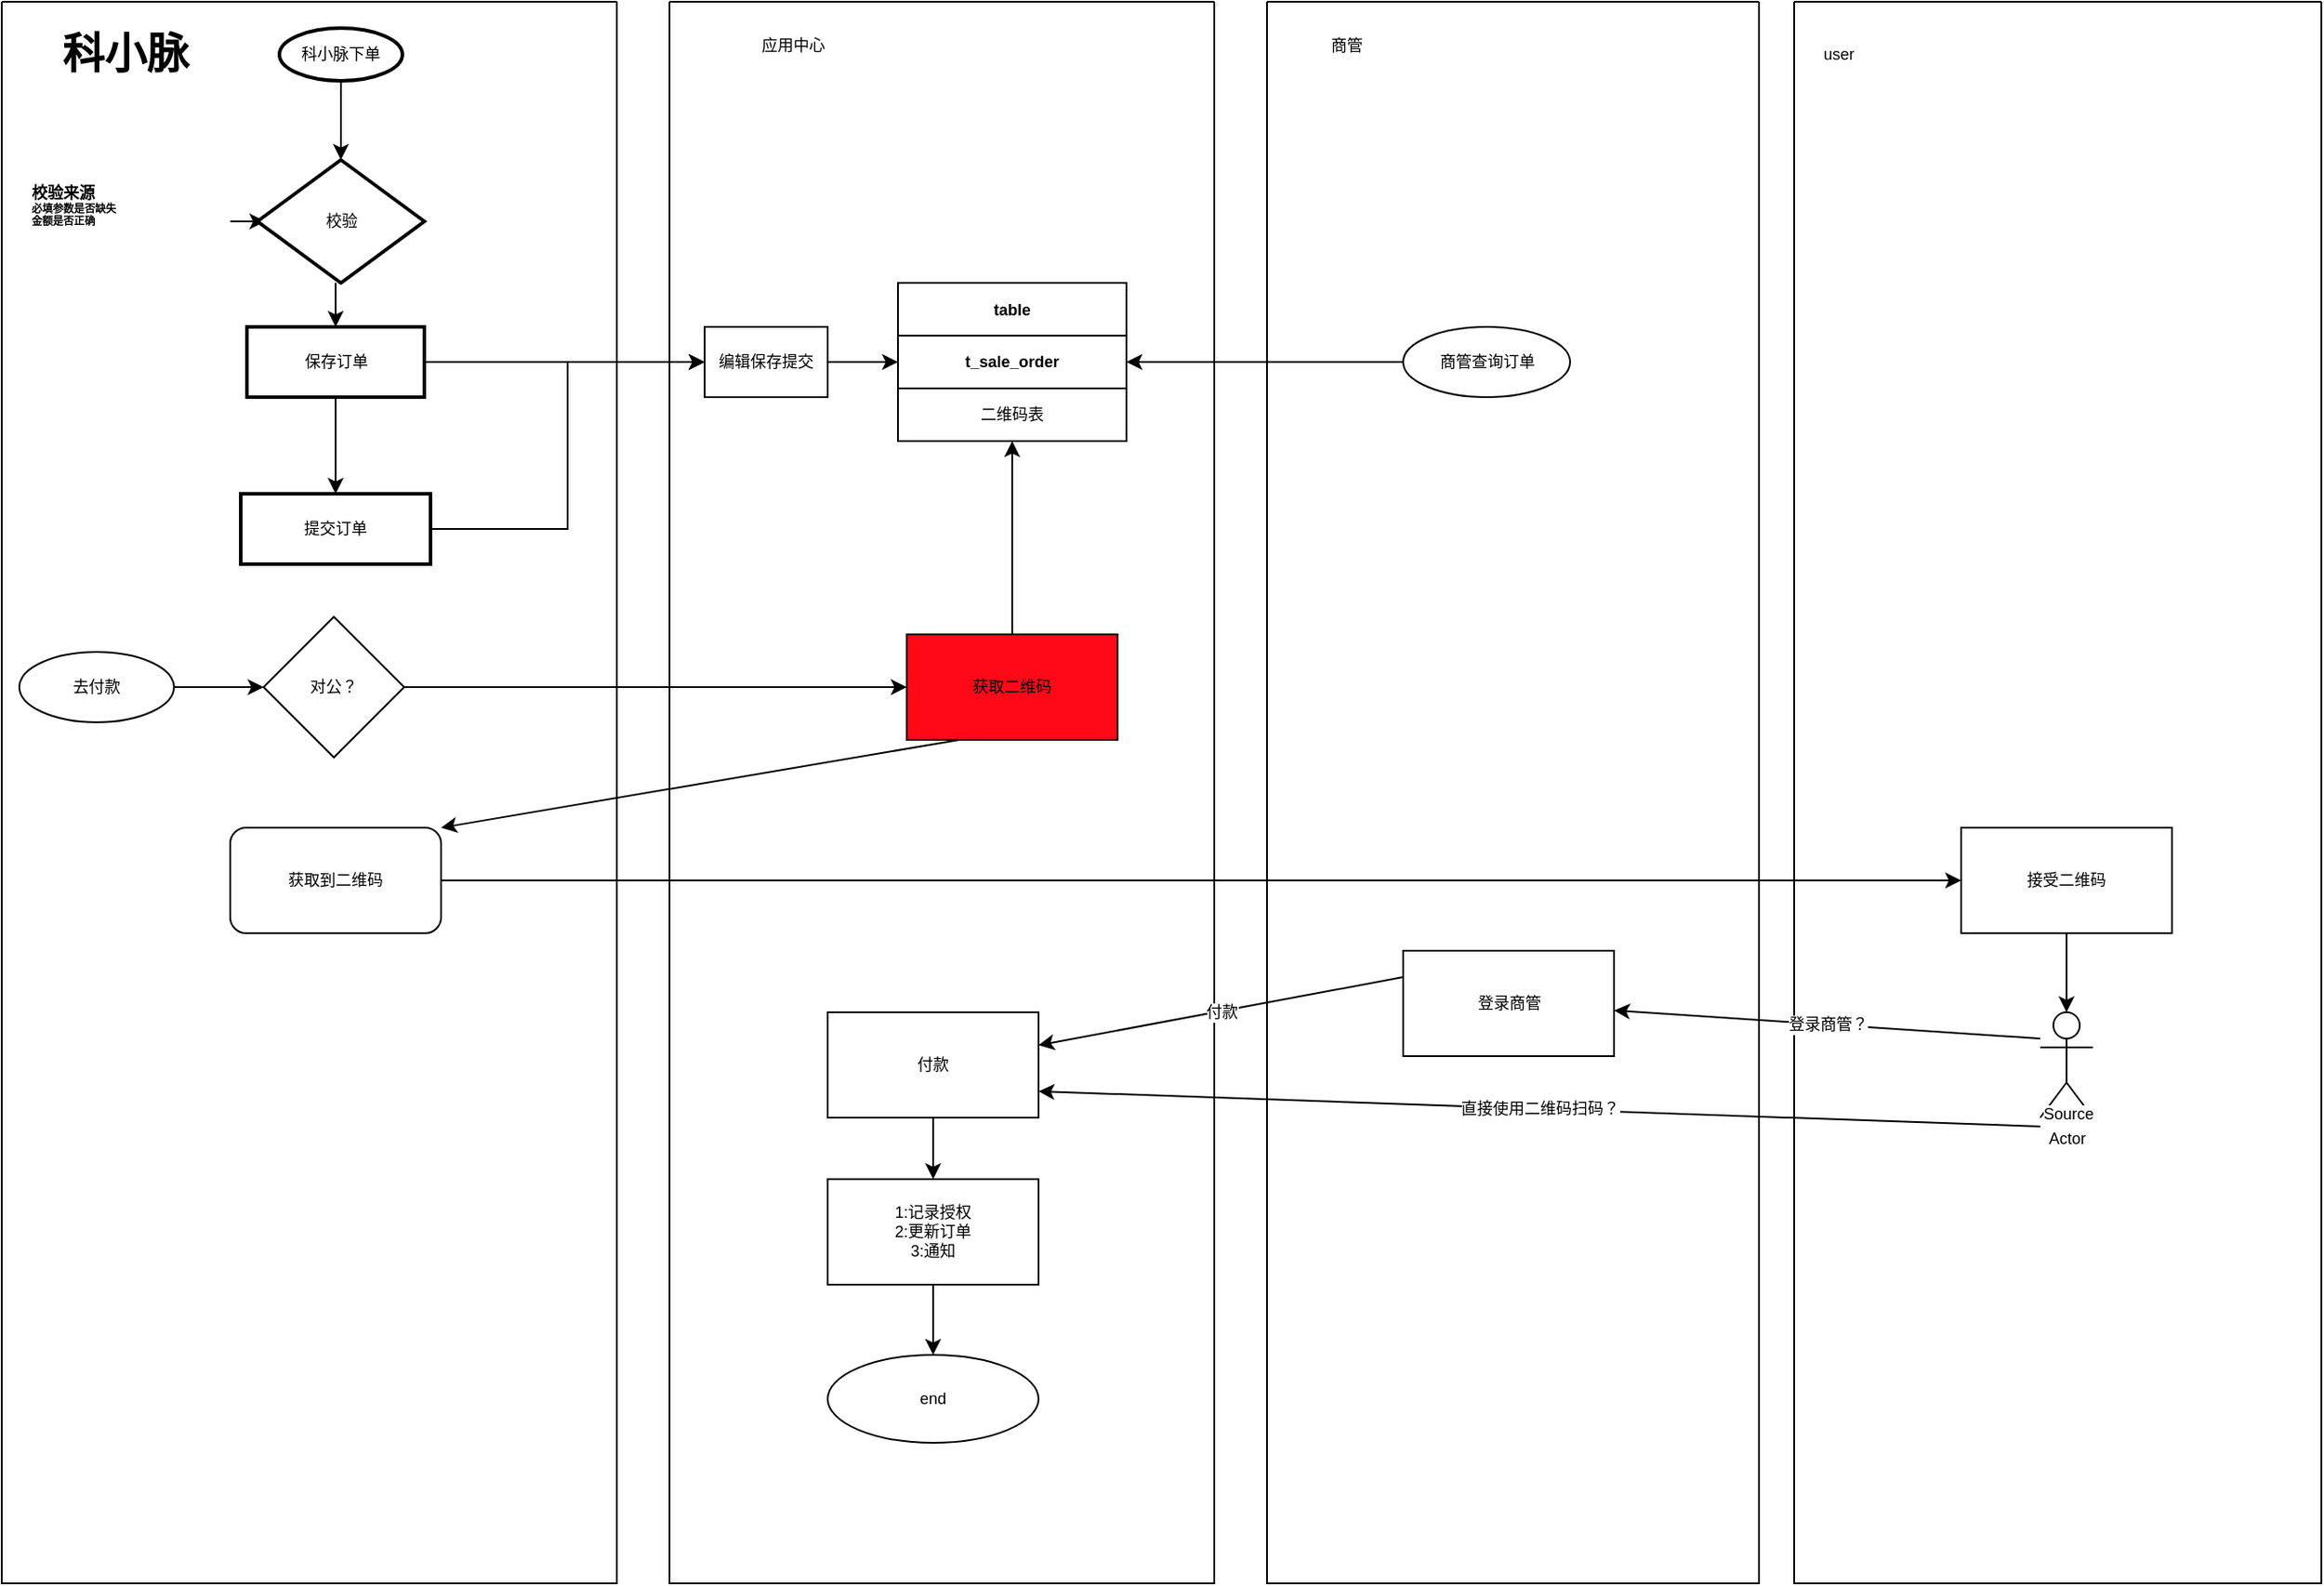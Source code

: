 <mxfile version="20.3.0" type="github" pages="2">
  <diagram id="nJ4NriYWZQOlwDWQ8X4A" name="第 1 页">
    <mxGraphModel dx="1635" dy="866" grid="1" gridSize="10" guides="1" tooltips="1" connect="1" arrows="1" fold="1" page="1" pageScale="1" pageWidth="827" pageHeight="1169" math="0" shadow="0">
      <root>
        <mxCell id="0" />
        <mxCell id="1" parent="0" />
        <mxCell id="leymJcA2bFhnZeu5qbBw-14" style="edgeStyle=orthogonalEdgeStyle;rounded=0;orthogonalLoop=1;jettySize=auto;html=1;fontSize=9;" edge="1" parent="1" source="leymJcA2bFhnZeu5qbBw-13">
          <mxGeometry relative="1" as="geometry">
            <mxPoint x="180" y="135" as="targetPoint" />
          </mxGeometry>
        </mxCell>
        <mxCell id="leymJcA2bFhnZeu5qbBw-13" value="&lt;h6&gt;&lt;span style=&quot;font-size: 9px;&quot;&gt;校验来源&lt;br&gt;&lt;/span&gt;必填参数是否缺失&lt;br&gt;金额是否正确&lt;/h6&gt;" style="text;html=1;strokeColor=none;fillColor=none;spacing=5;spacingTop=-20;whiteSpace=wrap;overflow=hidden;rounded=0;fontSize=9;align=left;" vertex="1" parent="1">
          <mxGeometry x="41.5" y="110" width="118.5" height="50" as="geometry" />
        </mxCell>
        <mxCell id="leymJcA2bFhnZeu5qbBw-15" value="" style="swimlane;startSize=0;fontSize=9;" vertex="1" parent="1">
          <mxGeometry x="30" y="10" width="350" height="900" as="geometry" />
        </mxCell>
        <mxCell id="leymJcA2bFhnZeu5qbBw-16" value="提交订单" style="whiteSpace=wrap;html=1;fontSize=9;strokeWidth=2;" vertex="1" parent="leymJcA2bFhnZeu5qbBw-15">
          <mxGeometry x="136" y="280" width="108" height="40" as="geometry" />
        </mxCell>
        <mxCell id="leymJcA2bFhnZeu5qbBw-10" value="保存订单" style="whiteSpace=wrap;html=1;strokeWidth=2;fontSize=9;" vertex="1" parent="leymJcA2bFhnZeu5qbBw-15">
          <mxGeometry x="139.5" y="185" width="101" height="40" as="geometry" />
        </mxCell>
        <mxCell id="leymJcA2bFhnZeu5qbBw-17" value="" style="edgeStyle=orthogonalEdgeStyle;rounded=0;orthogonalLoop=1;jettySize=auto;html=1;fontSize=9;" edge="1" parent="leymJcA2bFhnZeu5qbBw-15" source="leymJcA2bFhnZeu5qbBw-10" target="leymJcA2bFhnZeu5qbBw-16">
          <mxGeometry relative="1" as="geometry" />
        </mxCell>
        <mxCell id="leymJcA2bFhnZeu5qbBw-20" value="科小脉" style="text;strokeColor=none;fillColor=none;html=1;fontSize=24;fontStyle=1;verticalAlign=middle;align=center;" vertex="1" parent="leymJcA2bFhnZeu5qbBw-15">
          <mxGeometry x="20" y="10" width="100" height="40" as="geometry" />
        </mxCell>
        <mxCell id="_Eu2hM_qRRUippqlijbD-3" style="edgeStyle=orthogonalEdgeStyle;rounded=0;orthogonalLoop=1;jettySize=auto;html=1;exitX=1;exitY=0.5;exitDx=0;exitDy=0;fontSize=9;" edge="1" parent="leymJcA2bFhnZeu5qbBw-15" source="leymJcA2bFhnZeu5qbBw-46" target="leymJcA2bFhnZeu5qbBw-49">
          <mxGeometry relative="1" as="geometry" />
        </mxCell>
        <mxCell id="leymJcA2bFhnZeu5qbBw-46" value="去付款" style="ellipse;whiteSpace=wrap;html=1;fontSize=9;" vertex="1" parent="leymJcA2bFhnZeu5qbBw-15">
          <mxGeometry x="10" y="370" width="88" height="40" as="geometry" />
        </mxCell>
        <mxCell id="leymJcA2bFhnZeu5qbBw-49" value="对公？" style="rhombus;whiteSpace=wrap;html=1;fontSize=9;" vertex="1" parent="leymJcA2bFhnZeu5qbBw-15">
          <mxGeometry x="149" y="350" width="80" height="80" as="geometry" />
        </mxCell>
        <mxCell id="_Eu2hM_qRRUippqlijbD-10" value="获取到二维码" style="rounded=1;whiteSpace=wrap;html=1;labelBackgroundColor=#FFFFFF;fontSize=9;fillColor=#FFFFFF;gradientColor=none;" vertex="1" parent="leymJcA2bFhnZeu5qbBw-15">
          <mxGeometry x="130" y="470" width="120" height="60" as="geometry" />
        </mxCell>
        <mxCell id="leymJcA2bFhnZeu5qbBw-5" value="校验" style="strokeWidth=2;html=1;shape=mxgraph.flowchart.decision;whiteSpace=wrap;fontSize=9;" vertex="1" parent="leymJcA2bFhnZeu5qbBw-15">
          <mxGeometry x="145.5" y="90" width="95" height="70" as="geometry" />
        </mxCell>
        <mxCell id="leymJcA2bFhnZeu5qbBw-1" value="&lt;h6 style=&quot;font-size: 9px;&quot;&gt;&lt;font style=&quot;font-weight: normal; font-size: 9px;&quot;&gt;科小脉下单&lt;/font&gt;&lt;/h6&gt;" style="strokeWidth=2;html=1;shape=mxgraph.flowchart.start_1;whiteSpace=wrap;fontSize=9;" vertex="1" parent="leymJcA2bFhnZeu5qbBw-15">
          <mxGeometry x="158" y="15" width="70" height="30" as="geometry" />
        </mxCell>
        <mxCell id="_Eu2hM_qRRUippqlijbD-63" value="" style="endArrow=classic;html=1;rounded=0;fontSize=9;entryX=0.5;entryY=0;entryDx=0;entryDy=0;" edge="1" parent="leymJcA2bFhnZeu5qbBw-15" target="leymJcA2bFhnZeu5qbBw-10">
          <mxGeometry relative="1" as="geometry">
            <mxPoint x="190" y="160" as="sourcePoint" />
            <mxPoint x="290" y="160" as="targetPoint" />
          </mxGeometry>
        </mxCell>
        <mxCell id="_Eu2hM_qRRUippqlijbD-64" value="" style="edgeLabel;resizable=0;html=1;align=center;verticalAlign=middle;labelBackgroundColor=#FFFFFF;fontSize=9;fillColor=#FFFFFF;gradientColor=none;" connectable="0" vertex="1" parent="_Eu2hM_qRRUippqlijbD-63">
          <mxGeometry relative="1" as="geometry" />
        </mxCell>
        <mxCell id="_Eu2hM_qRRUippqlijbD-66" value="" style="endArrow=classic;html=1;rounded=0;fontSize=9;entryX=0.5;entryY=0;entryDx=0;entryDy=0;entryPerimeter=0;" edge="1" parent="leymJcA2bFhnZeu5qbBw-15" source="leymJcA2bFhnZeu5qbBw-1" target="leymJcA2bFhnZeu5qbBw-5">
          <mxGeometry relative="1" as="geometry">
            <mxPoint x="163" y="35" as="sourcePoint" />
            <mxPoint x="223" y="155" as="targetPoint" />
          </mxGeometry>
        </mxCell>
        <mxCell id="_Eu2hM_qRRUippqlijbD-67" value="" style="edgeLabel;resizable=0;html=1;align=center;verticalAlign=middle;labelBackgroundColor=#FFFFFF;fontSize=9;fillColor=#FFFFFF;gradientColor=none;" connectable="0" vertex="1" parent="_Eu2hM_qRRUippqlijbD-66">
          <mxGeometry relative="1" as="geometry" />
        </mxCell>
        <mxCell id="leymJcA2bFhnZeu5qbBw-23" style="edgeStyle=orthogonalEdgeStyle;rounded=0;orthogonalLoop=1;jettySize=auto;html=1;exitX=1;exitY=0.5;exitDx=0;exitDy=0;entryX=0;entryY=0.5;entryDx=0;entryDy=0;fontSize=9;" edge="1" parent="1" source="leymJcA2bFhnZeu5qbBw-10" target="leymJcA2bFhnZeu5qbBw-22">
          <mxGeometry relative="1" as="geometry">
            <Array as="points">
              <mxPoint x="270" y="215" />
            </Array>
          </mxGeometry>
        </mxCell>
        <mxCell id="leymJcA2bFhnZeu5qbBw-24" style="edgeStyle=orthogonalEdgeStyle;rounded=0;orthogonalLoop=1;jettySize=auto;html=1;entryX=0;entryY=0.5;entryDx=0;entryDy=0;fontSize=9;" edge="1" parent="1" source="leymJcA2bFhnZeu5qbBw-16" target="leymJcA2bFhnZeu5qbBw-22">
          <mxGeometry relative="1" as="geometry" />
        </mxCell>
        <mxCell id="leymJcA2bFhnZeu5qbBw-28" value="" style="swimlane;startSize=0;fontSize=9;" vertex="1" parent="1">
          <mxGeometry x="750" y="10" width="280" height="900" as="geometry" />
        </mxCell>
        <mxCell id="leymJcA2bFhnZeu5qbBw-29" value="商管" style="text;html=1;align=center;verticalAlign=middle;resizable=0;points=[];autosize=1;strokeColor=none;fillColor=none;fontSize=9;" vertex="1" parent="leymJcA2bFhnZeu5qbBw-28">
          <mxGeometry x="20" y="10" width="50" height="30" as="geometry" />
        </mxCell>
        <mxCell id="leymJcA2bFhnZeu5qbBw-57" value="商管查询订单" style="ellipse;whiteSpace=wrap;html=1;fontSize=9;" vertex="1" parent="leymJcA2bFhnZeu5qbBw-28">
          <mxGeometry x="77.5" y="185" width="95" height="40" as="geometry" />
        </mxCell>
        <mxCell id="_Eu2hM_qRRUippqlijbD-18" value="登录商管" style="rounded=0;whiteSpace=wrap;html=1;labelBackgroundColor=#FFFFFF;fontSize=9;fillColor=#FFFFFF;gradientColor=none;" vertex="1" parent="leymJcA2bFhnZeu5qbBw-28">
          <mxGeometry x="77.5" y="540" width="120" height="60" as="geometry" />
        </mxCell>
        <mxCell id="leymJcA2bFhnZeu5qbBw-21" value="应用中心" style="text;html=1;align=center;verticalAlign=middle;resizable=0;points=[];autosize=1;strokeColor=none;fillColor=none;fontSize=9;" vertex="1" parent="1">
          <mxGeometry x="440" y="20" width="80" height="30" as="geometry" />
        </mxCell>
        <mxCell id="leymJcA2bFhnZeu5qbBw-58" style="edgeStyle=orthogonalEdgeStyle;rounded=0;orthogonalLoop=1;jettySize=auto;html=1;entryX=1;entryY=0.5;entryDx=0;entryDy=0;fontSize=9;" edge="1" parent="1" source="leymJcA2bFhnZeu5qbBw-57" target="leymJcA2bFhnZeu5qbBw-31">
          <mxGeometry relative="1" as="geometry" />
        </mxCell>
        <mxCell id="leymJcA2bFhnZeu5qbBw-66" value="" style="swimlane;startSize=0;fontSize=9;" vertex="1" parent="1">
          <mxGeometry x="1050" y="10" width="300" height="900" as="geometry" />
        </mxCell>
        <mxCell id="leymJcA2bFhnZeu5qbBw-67" value="user" style="text;html=1;align=center;verticalAlign=middle;resizable=0;points=[];autosize=1;strokeColor=none;fillColor=none;fontSize=9;" vertex="1" parent="leymJcA2bFhnZeu5qbBw-66">
          <mxGeometry y="15" width="50" height="30" as="geometry" />
        </mxCell>
        <mxCell id="_Eu2hM_qRRUippqlijbD-58" style="edgeStyle=orthogonalEdgeStyle;rounded=0;orthogonalLoop=1;jettySize=auto;html=1;entryX=0.5;entryY=0;entryDx=0;entryDy=0;entryPerimeter=0;fontSize=9;" edge="1" parent="leymJcA2bFhnZeu5qbBw-66" source="_Eu2hM_qRRUippqlijbD-15" target="_Eu2hM_qRRUippqlijbD-17">
          <mxGeometry relative="1" as="geometry" />
        </mxCell>
        <mxCell id="_Eu2hM_qRRUippqlijbD-15" value="接受二维码" style="rounded=0;whiteSpace=wrap;html=1;labelBackgroundColor=#FFFFFF;fontSize=9;fillColor=#FFFFFF;gradientColor=none;" vertex="1" parent="leymJcA2bFhnZeu5qbBw-66">
          <mxGeometry x="95" y="470" width="120" height="60" as="geometry" />
        </mxCell>
        <mxCell id="_Eu2hM_qRRUippqlijbD-17" value="Actor" style="shape=umlActor;verticalLabelPosition=bottom;verticalAlign=top;html=1;outlineConnect=0;labelBackgroundColor=#FFFFFF;fontSize=9;fillColor=#FFFFFF;gradientColor=none;" vertex="1" parent="leymJcA2bFhnZeu5qbBw-66">
          <mxGeometry x="140" y="575" width="30" height="60" as="geometry" />
        </mxCell>
        <mxCell id="_Eu2hM_qRRUippqlijbD-19" value="" style="endArrow=classic;html=1;rounded=0;fontSize=9;" edge="1" parent="leymJcA2bFhnZeu5qbBw-66" target="_Eu2hM_qRRUippqlijbD-18">
          <mxGeometry relative="1" as="geometry">
            <mxPoint x="140" y="590" as="sourcePoint" />
            <mxPoint x="240" y="590" as="targetPoint" />
          </mxGeometry>
        </mxCell>
        <mxCell id="_Eu2hM_qRRUippqlijbD-20" value="登录商管？" style="edgeLabel;resizable=0;html=1;align=center;verticalAlign=middle;labelBackgroundColor=#FFFFFF;fontSize=9;fillColor=#FFFFFF;gradientColor=none;" connectable="0" vertex="1" parent="_Eu2hM_qRRUippqlijbD-19">
          <mxGeometry relative="1" as="geometry" />
        </mxCell>
        <mxCell id="_Eu2hM_qRRUippqlijbD-53" value="" style="endArrow=classic;html=1;rounded=0;fontSize=9;entryX=1;entryY=0.75;entryDx=0;entryDy=0;" edge="1" parent="leymJcA2bFhnZeu5qbBw-66" target="_Eu2hM_qRRUippqlijbD-51">
          <mxGeometry relative="1" as="geometry">
            <mxPoint x="140" y="640" as="sourcePoint" />
            <mxPoint x="300" y="640" as="targetPoint" />
          </mxGeometry>
        </mxCell>
        <mxCell id="_Eu2hM_qRRUippqlijbD-54" value="直接使用二维码扫码？" style="edgeLabel;resizable=0;html=1;align=center;verticalAlign=middle;labelBackgroundColor=#FFFFFF;fontSize=9;fillColor=#FFFFFF;gradientColor=none;" connectable="0" vertex="1" parent="_Eu2hM_qRRUippqlijbD-53">
          <mxGeometry relative="1" as="geometry" />
        </mxCell>
        <mxCell id="_Eu2hM_qRRUippqlijbD-55" value="Source" style="edgeLabel;resizable=0;html=1;align=left;verticalAlign=bottom;labelBackgroundColor=#FFFFFF;fontSize=9;fillColor=#FFFFFF;gradientColor=none;" connectable="0" vertex="1" parent="_Eu2hM_qRRUippqlijbD-53">
          <mxGeometry x="-1" relative="1" as="geometry" />
        </mxCell>
        <mxCell id="leymJcA2bFhnZeu5qbBw-19" value="" style="swimlane;startSize=0;fontSize=9;container=0;fillColor=#FF0818;labelBackgroundColor=#FF0818;" vertex="1" parent="1">
          <mxGeometry x="410" y="10" width="310" height="900" as="geometry" />
        </mxCell>
        <mxCell id="_Eu2hM_qRRUippqlijbD-59" style="edgeStyle=orthogonalEdgeStyle;rounded=0;orthogonalLoop=1;jettySize=auto;html=1;entryX=0;entryY=0.5;entryDx=0;entryDy=0;fontSize=9;" edge="1" parent="leymJcA2bFhnZeu5qbBw-19" source="leymJcA2bFhnZeu5qbBw-22" target="leymJcA2bFhnZeu5qbBw-31">
          <mxGeometry relative="1" as="geometry" />
        </mxCell>
        <mxCell id="leymJcA2bFhnZeu5qbBw-22" value="编辑保存提交" style="rounded=0;whiteSpace=wrap;html=1;fontSize=9;" vertex="1" parent="leymJcA2bFhnZeu5qbBw-19">
          <mxGeometry x="20" y="185" width="70" height="40" as="geometry" />
        </mxCell>
        <mxCell id="leymJcA2bFhnZeu5qbBw-30" value="table" style="shape=table;startSize=30;container=1;collapsible=0;childLayout=tableLayout;fontStyle=1;align=center;fontSize=9;" vertex="1" parent="leymJcA2bFhnZeu5qbBw-19">
          <mxGeometry x="130" y="160" width="130" height="90" as="geometry" />
        </mxCell>
        <mxCell id="leymJcA2bFhnZeu5qbBw-31" value="" style="shape=tableRow;horizontal=0;startSize=0;swimlaneHead=0;swimlaneBody=0;top=0;left=0;bottom=0;right=0;collapsible=0;dropTarget=0;fillColor=none;points=[[0,0.5],[1,0.5]];portConstraint=eastwest;fontSize=9;" vertex="1" parent="leymJcA2bFhnZeu5qbBw-30">
          <mxGeometry y="30" width="130" height="30" as="geometry" />
        </mxCell>
        <mxCell id="leymJcA2bFhnZeu5qbBw-32" value="&lt;span style=&quot;font-weight: 700;&quot;&gt;t_sale_order&lt;/span&gt;" style="shape=partialRectangle;html=1;whiteSpace=wrap;connectable=0;fillColor=none;top=0;left=0;bottom=0;right=0;overflow=hidden;fontSize=9;" vertex="1" parent="leymJcA2bFhnZeu5qbBw-31">
          <mxGeometry width="130" height="30" as="geometry">
            <mxRectangle width="130" height="30" as="alternateBounds" />
          </mxGeometry>
        </mxCell>
        <mxCell id="leymJcA2bFhnZeu5qbBw-35" value="" style="shape=tableRow;horizontal=0;startSize=0;swimlaneHead=0;swimlaneBody=0;top=0;left=0;bottom=0;right=0;collapsible=0;dropTarget=0;fillColor=none;points=[[0,0.5],[1,0.5]];portConstraint=eastwest;fontSize=9;" vertex="1" parent="leymJcA2bFhnZeu5qbBw-30">
          <mxGeometry y="60" width="130" height="30" as="geometry" />
        </mxCell>
        <mxCell id="leymJcA2bFhnZeu5qbBw-36" value="二维码表" style="shape=partialRectangle;html=1;whiteSpace=wrap;connectable=0;fillColor=none;top=0;left=0;bottom=0;right=0;overflow=hidden;fontSize=9;" vertex="1" parent="leymJcA2bFhnZeu5qbBw-35">
          <mxGeometry width="130" height="30" as="geometry">
            <mxRectangle width="130" height="30" as="alternateBounds" />
          </mxGeometry>
        </mxCell>
        <mxCell id="_Eu2hM_qRRUippqlijbD-7" style="edgeStyle=orthogonalEdgeStyle;rounded=0;orthogonalLoop=1;jettySize=auto;html=1;entryX=0.5;entryY=1;entryDx=0;entryDy=0;fontSize=9;" edge="1" parent="leymJcA2bFhnZeu5qbBw-19" source="_Eu2hM_qRRUippqlijbD-4" target="leymJcA2bFhnZeu5qbBw-30">
          <mxGeometry relative="1" as="geometry" />
        </mxCell>
        <mxCell id="_Eu2hM_qRRUippqlijbD-4" value="获取二维码" style="rounded=0;whiteSpace=wrap;html=1;labelBackgroundColor=#FF0818;fontSize=9;fillColor=#FF0818;gradientColor=none;" vertex="1" parent="leymJcA2bFhnZeu5qbBw-19">
          <mxGeometry x="135" y="360" width="120" height="60" as="geometry" />
        </mxCell>
        <mxCell id="_Eu2hM_qRRUippqlijbD-72" style="edgeStyle=orthogonalEdgeStyle;rounded=0;orthogonalLoop=1;jettySize=auto;html=1;exitX=0.5;exitY=1;exitDx=0;exitDy=0;entryX=0.5;entryY=0;entryDx=0;entryDy=0;fontSize=9;" edge="1" parent="leymJcA2bFhnZeu5qbBw-19" source="_Eu2hM_qRRUippqlijbD-51" target="_Eu2hM_qRRUippqlijbD-71">
          <mxGeometry relative="1" as="geometry" />
        </mxCell>
        <mxCell id="_Eu2hM_qRRUippqlijbD-51" value="付款" style="rounded=0;whiteSpace=wrap;html=1;labelBackgroundColor=#FFFFFF;fontSize=9;fillColor=#FFFFFF;gradientColor=none;" vertex="1" parent="leymJcA2bFhnZeu5qbBw-19">
          <mxGeometry x="90" y="575" width="120" height="60" as="geometry" />
        </mxCell>
        <mxCell id="_Eu2hM_qRRUippqlijbD-74" style="edgeStyle=orthogonalEdgeStyle;rounded=0;orthogonalLoop=1;jettySize=auto;html=1;entryX=0.5;entryY=0;entryDx=0;entryDy=0;fontSize=9;" edge="1" parent="leymJcA2bFhnZeu5qbBw-19" source="_Eu2hM_qRRUippqlijbD-71" target="_Eu2hM_qRRUippqlijbD-73">
          <mxGeometry relative="1" as="geometry" />
        </mxCell>
        <mxCell id="_Eu2hM_qRRUippqlijbD-71" value="1:记录授权&lt;br&gt;2:更新订单&lt;br&gt;3:通知" style="rounded=0;whiteSpace=wrap;html=1;labelBackgroundColor=#FFFFFF;fontSize=9;fillColor=#FFFFFF;gradientColor=none;" vertex="1" parent="leymJcA2bFhnZeu5qbBw-19">
          <mxGeometry x="90" y="670" width="120" height="60" as="geometry" />
        </mxCell>
        <mxCell id="_Eu2hM_qRRUippqlijbD-73" value="end" style="ellipse;whiteSpace=wrap;html=1;labelBackgroundColor=#FFFFFF;fontSize=9;fillColor=#FFFFFF;gradientColor=none;" vertex="1" parent="leymJcA2bFhnZeu5qbBw-19">
          <mxGeometry x="90" y="770" width="120" height="50" as="geometry" />
        </mxCell>
        <mxCell id="_Eu2hM_qRRUippqlijbD-5" style="edgeStyle=orthogonalEdgeStyle;rounded=0;orthogonalLoop=1;jettySize=auto;html=1;fontSize=9;" edge="1" parent="1" source="leymJcA2bFhnZeu5qbBw-49" target="_Eu2hM_qRRUippqlijbD-4">
          <mxGeometry relative="1" as="geometry" />
        </mxCell>
        <mxCell id="_Eu2hM_qRRUippqlijbD-14" value="" style="endArrow=classic;html=1;rounded=0;fontSize=9;entryX=1;entryY=0;entryDx=0;entryDy=0;exitX=0.25;exitY=1;exitDx=0;exitDy=0;" edge="1" parent="1" source="_Eu2hM_qRRUippqlijbD-4" target="_Eu2hM_qRRUippqlijbD-10">
          <mxGeometry width="50" height="50" relative="1" as="geometry">
            <mxPoint x="600" y="480" as="sourcePoint" />
            <mxPoint x="650" y="430" as="targetPoint" />
          </mxGeometry>
        </mxCell>
        <mxCell id="_Eu2hM_qRRUippqlijbD-16" style="edgeStyle=orthogonalEdgeStyle;rounded=0;orthogonalLoop=1;jettySize=auto;html=1;entryX=0;entryY=0.5;entryDx=0;entryDy=0;fontSize=9;" edge="1" parent="1" source="_Eu2hM_qRRUippqlijbD-10" target="_Eu2hM_qRRUippqlijbD-15">
          <mxGeometry relative="1" as="geometry" />
        </mxCell>
        <mxCell id="_Eu2hM_qRRUippqlijbD-56" value="" style="endArrow=classic;html=1;rounded=0;fontSize=9;exitX=0;exitY=0.25;exitDx=0;exitDy=0;" edge="1" parent="1" source="_Eu2hM_qRRUippqlijbD-18" target="_Eu2hM_qRRUippqlijbD-51">
          <mxGeometry relative="1" as="geometry">
            <mxPoint x="840" y="560" as="sourcePoint" />
            <mxPoint x="950" y="560" as="targetPoint" />
          </mxGeometry>
        </mxCell>
        <mxCell id="_Eu2hM_qRRUippqlijbD-57" value="付款" style="edgeLabel;resizable=0;html=1;align=center;verticalAlign=middle;labelBackgroundColor=#FFFFFF;fontSize=9;fillColor=#FFFFFF;gradientColor=none;" connectable="0" vertex="1" parent="_Eu2hM_qRRUippqlijbD-56">
          <mxGeometry relative="1" as="geometry" />
        </mxCell>
      </root>
    </mxGraphModel>
  </diagram>
  <diagram id="IkYYgWBlugO3DnJMNntT" name="第 2 页">
    <mxGraphModel dx="2336" dy="1237" grid="1" gridSize="10" guides="1" tooltips="1" connect="1" arrows="1" fold="1" page="1" pageScale="1" pageWidth="827" pageHeight="1169" math="0" shadow="0">
      <root>
        <mxCell id="0" />
        <mxCell id="1" parent="0" />
        <mxCell id="SLaaNFMFq51IHa7FEWrh-4" value="" style="edgeStyle=orthogonalEdgeStyle;rounded=0;orthogonalLoop=1;jettySize=auto;html=1;fontSize=9;" edge="1" parent="1" source="SLaaNFMFq51IHa7FEWrh-1" target="SLaaNFMFq51IHa7FEWrh-3">
          <mxGeometry relative="1" as="geometry" />
        </mxCell>
        <mxCell id="SLaaNFMFq51IHa7FEWrh-1" value="用户付款" style="ellipse;whiteSpace=wrap;html=1;fontSize=9;" vertex="1" parent="1">
          <mxGeometry x="320" y="180" width="110" height="60" as="geometry" />
        </mxCell>
        <mxCell id="SLaaNFMFq51IHa7FEWrh-3" value="当前订单创建处" style="rhombus;whiteSpace=wrap;html=1;fontSize=9;" vertex="1" parent="1">
          <mxGeometry x="335" y="310" width="80" height="80" as="geometry" />
        </mxCell>
        <mxCell id="OC0A46KkKy1aKSmif4bl-1" value="" style="swimlane;startSize=0;fontSize=9;fillColor=#f8cecc;strokeColor=#b85450;gradientColor=none;swimlaneFillColor=#FF0818;" vertex="1" parent="1">
          <mxGeometry x="290" y="455" width="220" height="260" as="geometry" />
        </mxCell>
        <mxCell id="OC0A46KkKy1aKSmif4bl-2" value="有效返回；&lt;br&gt;无失效一个,which？" style="whiteSpace=wrap;html=1;fontSize=9;" vertex="1" parent="OC0A46KkKy1aKSmif4bl-1">
          <mxGeometry x="40" y="205" width="120" height="40" as="geometry" />
        </mxCell>
        <mxCell id="OC0A46KkKy1aKSmif4bl-3" value="可能不正确" style="text;html=1;strokeColor=none;fillColor=none;align=center;verticalAlign=middle;whiteSpace=wrap;rounded=0;labelBackgroundColor=#FF0818;fontSize=9;" vertex="1" parent="OC0A46KkKy1aKSmif4bl-1">
          <mxGeometry x="10" y="90" width="70" height="25" as="geometry" />
        </mxCell>
        <mxCell id="OC0A46KkKy1aKSmif4bl-4" value="唤起对应二维码&lt;br&gt;（保证多端只有一码）" style="whiteSpace=wrap;html=1;fontSize=9;" vertex="1" parent="OC0A46KkKy1aKSmif4bl-1">
          <mxGeometry x="40" y="40" width="120" height="60" as="geometry" />
        </mxCell>
        <mxCell id="OC0A46KkKy1aKSmif4bl-5" value="当前码是否有效？" style="rhombus;whiteSpace=wrap;html=1;fontSize=9;" vertex="1" parent="OC0A46KkKy1aKSmif4bl-1">
          <mxGeometry x="60" y="115" width="80" height="45" as="geometry" />
        </mxCell>
        <mxCell id="OC0A46KkKy1aKSmif4bl-6" value="" style="edgeStyle=orthogonalEdgeStyle;rounded=0;orthogonalLoop=1;jettySize=auto;html=1;fontSize=9;" edge="1" parent="OC0A46KkKy1aKSmif4bl-1" source="OC0A46KkKy1aKSmif4bl-5" target="OC0A46KkKy1aKSmif4bl-2">
          <mxGeometry relative="1" as="geometry" />
        </mxCell>
        <mxCell id="OC0A46KkKy1aKSmif4bl-7" value="" style="edgeStyle=orthogonalEdgeStyle;rounded=0;orthogonalLoop=1;jettySize=auto;html=1;fontSize=9;" edge="1" parent="OC0A46KkKy1aKSmif4bl-1" source="OC0A46KkKy1aKSmif4bl-4" target="OC0A46KkKy1aKSmif4bl-5">
          <mxGeometry relative="1" as="geometry" />
        </mxCell>
      </root>
    </mxGraphModel>
  </diagram>
</mxfile>
